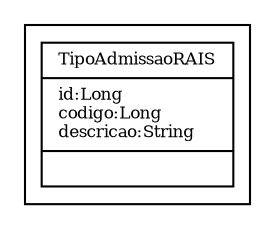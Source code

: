 digraph G{
fontname = "Times-Roman"
fontsize = 8

node [
        fontname = "Times-Roman"
        fontsize = 8
        shape = "record"
]

edge [
        fontname = "Times-Roman"
        fontsize = 8
]

subgraph clusterTIPO_DE_ADMISSAO_RAIS
{
TipoAdmissaoRAIS [label = "{TipoAdmissaoRAIS|id:Long\lcodigo:Long\ldescricao:String\l|\l}"]
}
}
